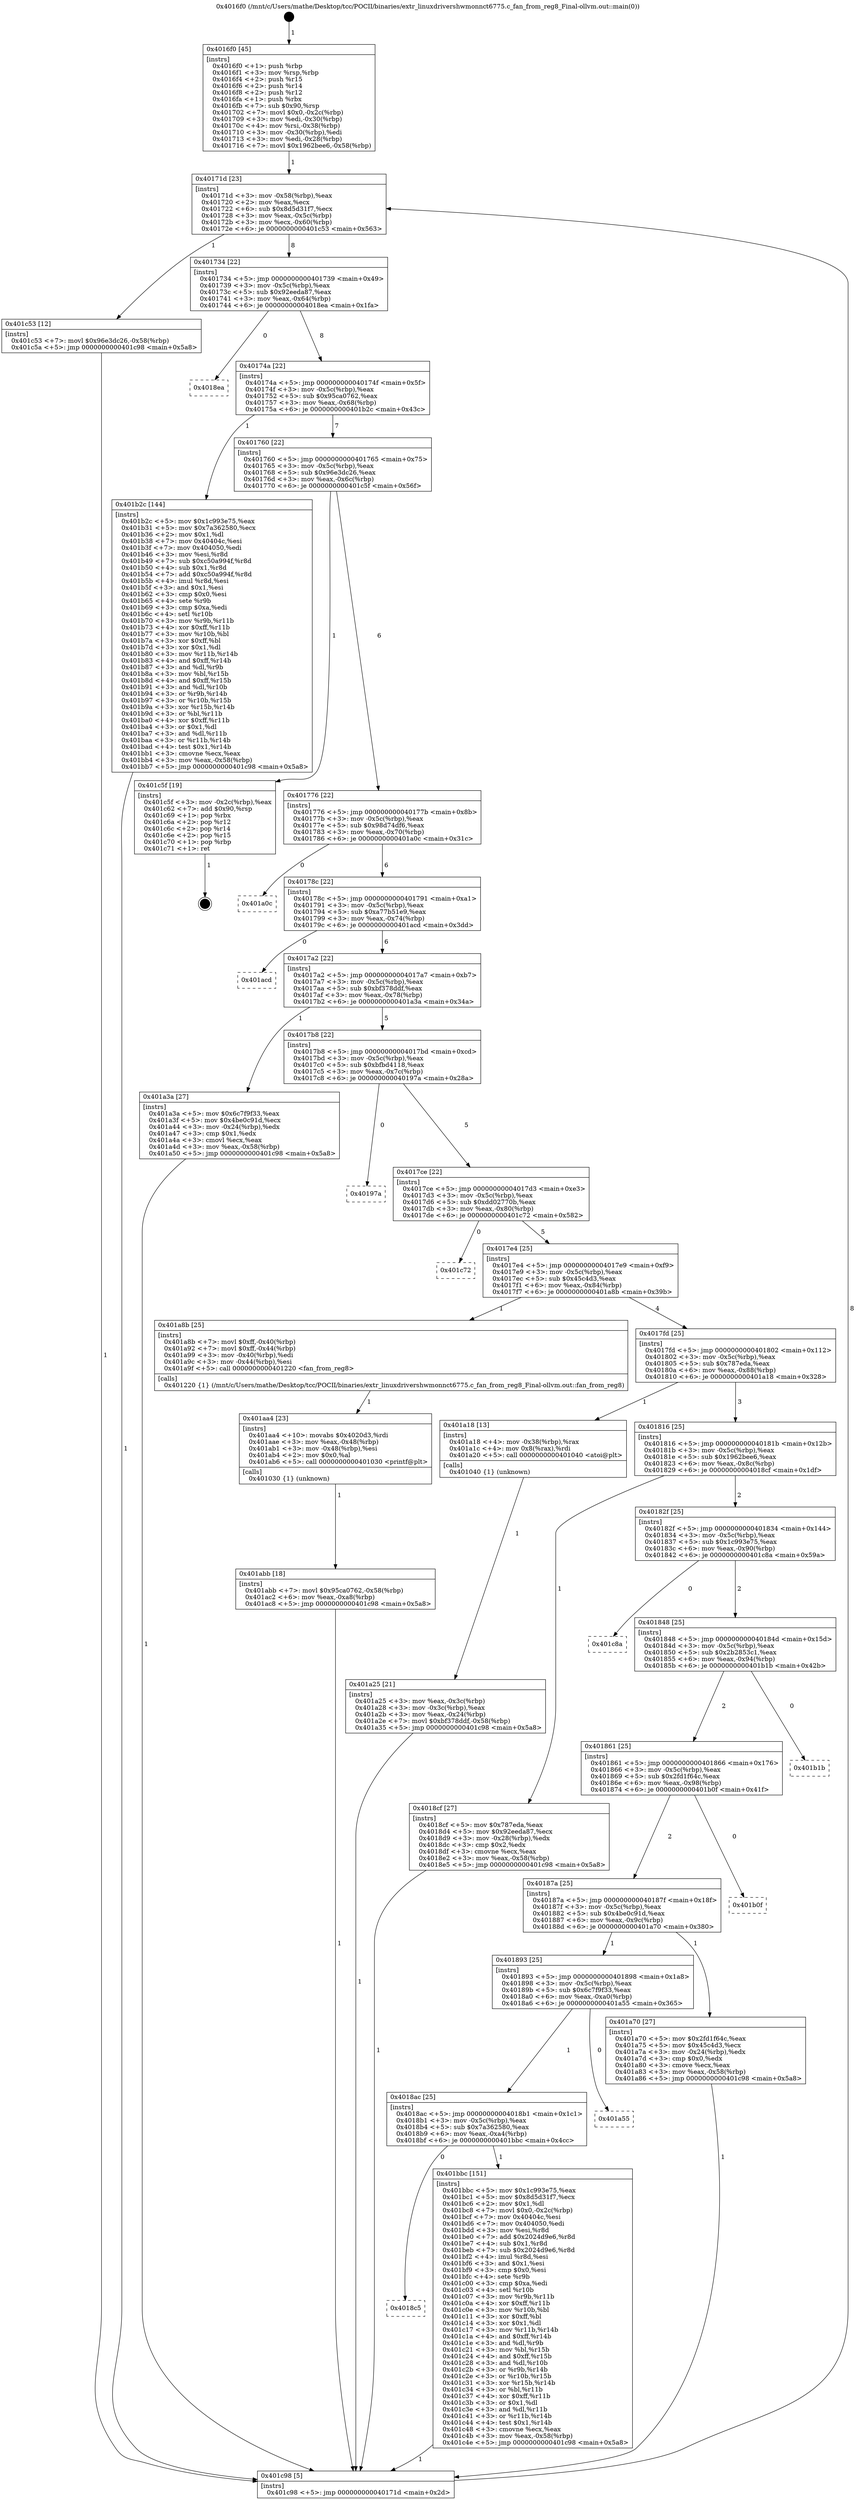 digraph "0x4016f0" {
  label = "0x4016f0 (/mnt/c/Users/mathe/Desktop/tcc/POCII/binaries/extr_linuxdrivershwmonnct6775.c_fan_from_reg8_Final-ollvm.out::main(0))"
  labelloc = "t"
  node[shape=record]

  Entry [label="",width=0.3,height=0.3,shape=circle,fillcolor=black,style=filled]
  "0x40171d" [label="{
     0x40171d [23]\l
     | [instrs]\l
     &nbsp;&nbsp;0x40171d \<+3\>: mov -0x58(%rbp),%eax\l
     &nbsp;&nbsp;0x401720 \<+2\>: mov %eax,%ecx\l
     &nbsp;&nbsp;0x401722 \<+6\>: sub $0x8d5d31f7,%ecx\l
     &nbsp;&nbsp;0x401728 \<+3\>: mov %eax,-0x5c(%rbp)\l
     &nbsp;&nbsp;0x40172b \<+3\>: mov %ecx,-0x60(%rbp)\l
     &nbsp;&nbsp;0x40172e \<+6\>: je 0000000000401c53 \<main+0x563\>\l
  }"]
  "0x401c53" [label="{
     0x401c53 [12]\l
     | [instrs]\l
     &nbsp;&nbsp;0x401c53 \<+7\>: movl $0x96e3dc26,-0x58(%rbp)\l
     &nbsp;&nbsp;0x401c5a \<+5\>: jmp 0000000000401c98 \<main+0x5a8\>\l
  }"]
  "0x401734" [label="{
     0x401734 [22]\l
     | [instrs]\l
     &nbsp;&nbsp;0x401734 \<+5\>: jmp 0000000000401739 \<main+0x49\>\l
     &nbsp;&nbsp;0x401739 \<+3\>: mov -0x5c(%rbp),%eax\l
     &nbsp;&nbsp;0x40173c \<+5\>: sub $0x92eeda87,%eax\l
     &nbsp;&nbsp;0x401741 \<+3\>: mov %eax,-0x64(%rbp)\l
     &nbsp;&nbsp;0x401744 \<+6\>: je 00000000004018ea \<main+0x1fa\>\l
  }"]
  Exit [label="",width=0.3,height=0.3,shape=circle,fillcolor=black,style=filled,peripheries=2]
  "0x4018ea" [label="{
     0x4018ea\l
  }", style=dashed]
  "0x40174a" [label="{
     0x40174a [22]\l
     | [instrs]\l
     &nbsp;&nbsp;0x40174a \<+5\>: jmp 000000000040174f \<main+0x5f\>\l
     &nbsp;&nbsp;0x40174f \<+3\>: mov -0x5c(%rbp),%eax\l
     &nbsp;&nbsp;0x401752 \<+5\>: sub $0x95ca0762,%eax\l
     &nbsp;&nbsp;0x401757 \<+3\>: mov %eax,-0x68(%rbp)\l
     &nbsp;&nbsp;0x40175a \<+6\>: je 0000000000401b2c \<main+0x43c\>\l
  }"]
  "0x4018c5" [label="{
     0x4018c5\l
  }", style=dashed]
  "0x401b2c" [label="{
     0x401b2c [144]\l
     | [instrs]\l
     &nbsp;&nbsp;0x401b2c \<+5\>: mov $0x1c993e75,%eax\l
     &nbsp;&nbsp;0x401b31 \<+5\>: mov $0x7a362580,%ecx\l
     &nbsp;&nbsp;0x401b36 \<+2\>: mov $0x1,%dl\l
     &nbsp;&nbsp;0x401b38 \<+7\>: mov 0x40404c,%esi\l
     &nbsp;&nbsp;0x401b3f \<+7\>: mov 0x404050,%edi\l
     &nbsp;&nbsp;0x401b46 \<+3\>: mov %esi,%r8d\l
     &nbsp;&nbsp;0x401b49 \<+7\>: sub $0xc50a994f,%r8d\l
     &nbsp;&nbsp;0x401b50 \<+4\>: sub $0x1,%r8d\l
     &nbsp;&nbsp;0x401b54 \<+7\>: add $0xc50a994f,%r8d\l
     &nbsp;&nbsp;0x401b5b \<+4\>: imul %r8d,%esi\l
     &nbsp;&nbsp;0x401b5f \<+3\>: and $0x1,%esi\l
     &nbsp;&nbsp;0x401b62 \<+3\>: cmp $0x0,%esi\l
     &nbsp;&nbsp;0x401b65 \<+4\>: sete %r9b\l
     &nbsp;&nbsp;0x401b69 \<+3\>: cmp $0xa,%edi\l
     &nbsp;&nbsp;0x401b6c \<+4\>: setl %r10b\l
     &nbsp;&nbsp;0x401b70 \<+3\>: mov %r9b,%r11b\l
     &nbsp;&nbsp;0x401b73 \<+4\>: xor $0xff,%r11b\l
     &nbsp;&nbsp;0x401b77 \<+3\>: mov %r10b,%bl\l
     &nbsp;&nbsp;0x401b7a \<+3\>: xor $0xff,%bl\l
     &nbsp;&nbsp;0x401b7d \<+3\>: xor $0x1,%dl\l
     &nbsp;&nbsp;0x401b80 \<+3\>: mov %r11b,%r14b\l
     &nbsp;&nbsp;0x401b83 \<+4\>: and $0xff,%r14b\l
     &nbsp;&nbsp;0x401b87 \<+3\>: and %dl,%r9b\l
     &nbsp;&nbsp;0x401b8a \<+3\>: mov %bl,%r15b\l
     &nbsp;&nbsp;0x401b8d \<+4\>: and $0xff,%r15b\l
     &nbsp;&nbsp;0x401b91 \<+3\>: and %dl,%r10b\l
     &nbsp;&nbsp;0x401b94 \<+3\>: or %r9b,%r14b\l
     &nbsp;&nbsp;0x401b97 \<+3\>: or %r10b,%r15b\l
     &nbsp;&nbsp;0x401b9a \<+3\>: xor %r15b,%r14b\l
     &nbsp;&nbsp;0x401b9d \<+3\>: or %bl,%r11b\l
     &nbsp;&nbsp;0x401ba0 \<+4\>: xor $0xff,%r11b\l
     &nbsp;&nbsp;0x401ba4 \<+3\>: or $0x1,%dl\l
     &nbsp;&nbsp;0x401ba7 \<+3\>: and %dl,%r11b\l
     &nbsp;&nbsp;0x401baa \<+3\>: or %r11b,%r14b\l
     &nbsp;&nbsp;0x401bad \<+4\>: test $0x1,%r14b\l
     &nbsp;&nbsp;0x401bb1 \<+3\>: cmovne %ecx,%eax\l
     &nbsp;&nbsp;0x401bb4 \<+3\>: mov %eax,-0x58(%rbp)\l
     &nbsp;&nbsp;0x401bb7 \<+5\>: jmp 0000000000401c98 \<main+0x5a8\>\l
  }"]
  "0x401760" [label="{
     0x401760 [22]\l
     | [instrs]\l
     &nbsp;&nbsp;0x401760 \<+5\>: jmp 0000000000401765 \<main+0x75\>\l
     &nbsp;&nbsp;0x401765 \<+3\>: mov -0x5c(%rbp),%eax\l
     &nbsp;&nbsp;0x401768 \<+5\>: sub $0x96e3dc26,%eax\l
     &nbsp;&nbsp;0x40176d \<+3\>: mov %eax,-0x6c(%rbp)\l
     &nbsp;&nbsp;0x401770 \<+6\>: je 0000000000401c5f \<main+0x56f\>\l
  }"]
  "0x401bbc" [label="{
     0x401bbc [151]\l
     | [instrs]\l
     &nbsp;&nbsp;0x401bbc \<+5\>: mov $0x1c993e75,%eax\l
     &nbsp;&nbsp;0x401bc1 \<+5\>: mov $0x8d5d31f7,%ecx\l
     &nbsp;&nbsp;0x401bc6 \<+2\>: mov $0x1,%dl\l
     &nbsp;&nbsp;0x401bc8 \<+7\>: movl $0x0,-0x2c(%rbp)\l
     &nbsp;&nbsp;0x401bcf \<+7\>: mov 0x40404c,%esi\l
     &nbsp;&nbsp;0x401bd6 \<+7\>: mov 0x404050,%edi\l
     &nbsp;&nbsp;0x401bdd \<+3\>: mov %esi,%r8d\l
     &nbsp;&nbsp;0x401be0 \<+7\>: add $0x2024d9e6,%r8d\l
     &nbsp;&nbsp;0x401be7 \<+4\>: sub $0x1,%r8d\l
     &nbsp;&nbsp;0x401beb \<+7\>: sub $0x2024d9e6,%r8d\l
     &nbsp;&nbsp;0x401bf2 \<+4\>: imul %r8d,%esi\l
     &nbsp;&nbsp;0x401bf6 \<+3\>: and $0x1,%esi\l
     &nbsp;&nbsp;0x401bf9 \<+3\>: cmp $0x0,%esi\l
     &nbsp;&nbsp;0x401bfc \<+4\>: sete %r9b\l
     &nbsp;&nbsp;0x401c00 \<+3\>: cmp $0xa,%edi\l
     &nbsp;&nbsp;0x401c03 \<+4\>: setl %r10b\l
     &nbsp;&nbsp;0x401c07 \<+3\>: mov %r9b,%r11b\l
     &nbsp;&nbsp;0x401c0a \<+4\>: xor $0xff,%r11b\l
     &nbsp;&nbsp;0x401c0e \<+3\>: mov %r10b,%bl\l
     &nbsp;&nbsp;0x401c11 \<+3\>: xor $0xff,%bl\l
     &nbsp;&nbsp;0x401c14 \<+3\>: xor $0x1,%dl\l
     &nbsp;&nbsp;0x401c17 \<+3\>: mov %r11b,%r14b\l
     &nbsp;&nbsp;0x401c1a \<+4\>: and $0xff,%r14b\l
     &nbsp;&nbsp;0x401c1e \<+3\>: and %dl,%r9b\l
     &nbsp;&nbsp;0x401c21 \<+3\>: mov %bl,%r15b\l
     &nbsp;&nbsp;0x401c24 \<+4\>: and $0xff,%r15b\l
     &nbsp;&nbsp;0x401c28 \<+3\>: and %dl,%r10b\l
     &nbsp;&nbsp;0x401c2b \<+3\>: or %r9b,%r14b\l
     &nbsp;&nbsp;0x401c2e \<+3\>: or %r10b,%r15b\l
     &nbsp;&nbsp;0x401c31 \<+3\>: xor %r15b,%r14b\l
     &nbsp;&nbsp;0x401c34 \<+3\>: or %bl,%r11b\l
     &nbsp;&nbsp;0x401c37 \<+4\>: xor $0xff,%r11b\l
     &nbsp;&nbsp;0x401c3b \<+3\>: or $0x1,%dl\l
     &nbsp;&nbsp;0x401c3e \<+3\>: and %dl,%r11b\l
     &nbsp;&nbsp;0x401c41 \<+3\>: or %r11b,%r14b\l
     &nbsp;&nbsp;0x401c44 \<+4\>: test $0x1,%r14b\l
     &nbsp;&nbsp;0x401c48 \<+3\>: cmovne %ecx,%eax\l
     &nbsp;&nbsp;0x401c4b \<+3\>: mov %eax,-0x58(%rbp)\l
     &nbsp;&nbsp;0x401c4e \<+5\>: jmp 0000000000401c98 \<main+0x5a8\>\l
  }"]
  "0x401c5f" [label="{
     0x401c5f [19]\l
     | [instrs]\l
     &nbsp;&nbsp;0x401c5f \<+3\>: mov -0x2c(%rbp),%eax\l
     &nbsp;&nbsp;0x401c62 \<+7\>: add $0x90,%rsp\l
     &nbsp;&nbsp;0x401c69 \<+1\>: pop %rbx\l
     &nbsp;&nbsp;0x401c6a \<+2\>: pop %r12\l
     &nbsp;&nbsp;0x401c6c \<+2\>: pop %r14\l
     &nbsp;&nbsp;0x401c6e \<+2\>: pop %r15\l
     &nbsp;&nbsp;0x401c70 \<+1\>: pop %rbp\l
     &nbsp;&nbsp;0x401c71 \<+1\>: ret\l
  }"]
  "0x401776" [label="{
     0x401776 [22]\l
     | [instrs]\l
     &nbsp;&nbsp;0x401776 \<+5\>: jmp 000000000040177b \<main+0x8b\>\l
     &nbsp;&nbsp;0x40177b \<+3\>: mov -0x5c(%rbp),%eax\l
     &nbsp;&nbsp;0x40177e \<+5\>: sub $0x98d74df6,%eax\l
     &nbsp;&nbsp;0x401783 \<+3\>: mov %eax,-0x70(%rbp)\l
     &nbsp;&nbsp;0x401786 \<+6\>: je 0000000000401a0c \<main+0x31c\>\l
  }"]
  "0x4018ac" [label="{
     0x4018ac [25]\l
     | [instrs]\l
     &nbsp;&nbsp;0x4018ac \<+5\>: jmp 00000000004018b1 \<main+0x1c1\>\l
     &nbsp;&nbsp;0x4018b1 \<+3\>: mov -0x5c(%rbp),%eax\l
     &nbsp;&nbsp;0x4018b4 \<+5\>: sub $0x7a362580,%eax\l
     &nbsp;&nbsp;0x4018b9 \<+6\>: mov %eax,-0xa4(%rbp)\l
     &nbsp;&nbsp;0x4018bf \<+6\>: je 0000000000401bbc \<main+0x4cc\>\l
  }"]
  "0x401a0c" [label="{
     0x401a0c\l
  }", style=dashed]
  "0x40178c" [label="{
     0x40178c [22]\l
     | [instrs]\l
     &nbsp;&nbsp;0x40178c \<+5\>: jmp 0000000000401791 \<main+0xa1\>\l
     &nbsp;&nbsp;0x401791 \<+3\>: mov -0x5c(%rbp),%eax\l
     &nbsp;&nbsp;0x401794 \<+5\>: sub $0xa77b51e9,%eax\l
     &nbsp;&nbsp;0x401799 \<+3\>: mov %eax,-0x74(%rbp)\l
     &nbsp;&nbsp;0x40179c \<+6\>: je 0000000000401acd \<main+0x3dd\>\l
  }"]
  "0x401a55" [label="{
     0x401a55\l
  }", style=dashed]
  "0x401acd" [label="{
     0x401acd\l
  }", style=dashed]
  "0x4017a2" [label="{
     0x4017a2 [22]\l
     | [instrs]\l
     &nbsp;&nbsp;0x4017a2 \<+5\>: jmp 00000000004017a7 \<main+0xb7\>\l
     &nbsp;&nbsp;0x4017a7 \<+3\>: mov -0x5c(%rbp),%eax\l
     &nbsp;&nbsp;0x4017aa \<+5\>: sub $0xbf378ddf,%eax\l
     &nbsp;&nbsp;0x4017af \<+3\>: mov %eax,-0x78(%rbp)\l
     &nbsp;&nbsp;0x4017b2 \<+6\>: je 0000000000401a3a \<main+0x34a\>\l
  }"]
  "0x401abb" [label="{
     0x401abb [18]\l
     | [instrs]\l
     &nbsp;&nbsp;0x401abb \<+7\>: movl $0x95ca0762,-0x58(%rbp)\l
     &nbsp;&nbsp;0x401ac2 \<+6\>: mov %eax,-0xa8(%rbp)\l
     &nbsp;&nbsp;0x401ac8 \<+5\>: jmp 0000000000401c98 \<main+0x5a8\>\l
  }"]
  "0x401a3a" [label="{
     0x401a3a [27]\l
     | [instrs]\l
     &nbsp;&nbsp;0x401a3a \<+5\>: mov $0x6c7f9f33,%eax\l
     &nbsp;&nbsp;0x401a3f \<+5\>: mov $0x4be0c91d,%ecx\l
     &nbsp;&nbsp;0x401a44 \<+3\>: mov -0x24(%rbp),%edx\l
     &nbsp;&nbsp;0x401a47 \<+3\>: cmp $0x1,%edx\l
     &nbsp;&nbsp;0x401a4a \<+3\>: cmovl %ecx,%eax\l
     &nbsp;&nbsp;0x401a4d \<+3\>: mov %eax,-0x58(%rbp)\l
     &nbsp;&nbsp;0x401a50 \<+5\>: jmp 0000000000401c98 \<main+0x5a8\>\l
  }"]
  "0x4017b8" [label="{
     0x4017b8 [22]\l
     | [instrs]\l
     &nbsp;&nbsp;0x4017b8 \<+5\>: jmp 00000000004017bd \<main+0xcd\>\l
     &nbsp;&nbsp;0x4017bd \<+3\>: mov -0x5c(%rbp),%eax\l
     &nbsp;&nbsp;0x4017c0 \<+5\>: sub $0xbfbd4118,%eax\l
     &nbsp;&nbsp;0x4017c5 \<+3\>: mov %eax,-0x7c(%rbp)\l
     &nbsp;&nbsp;0x4017c8 \<+6\>: je 000000000040197a \<main+0x28a\>\l
  }"]
  "0x401aa4" [label="{
     0x401aa4 [23]\l
     | [instrs]\l
     &nbsp;&nbsp;0x401aa4 \<+10\>: movabs $0x4020d3,%rdi\l
     &nbsp;&nbsp;0x401aae \<+3\>: mov %eax,-0x48(%rbp)\l
     &nbsp;&nbsp;0x401ab1 \<+3\>: mov -0x48(%rbp),%esi\l
     &nbsp;&nbsp;0x401ab4 \<+2\>: mov $0x0,%al\l
     &nbsp;&nbsp;0x401ab6 \<+5\>: call 0000000000401030 \<printf@plt\>\l
     | [calls]\l
     &nbsp;&nbsp;0x401030 \{1\} (unknown)\l
  }"]
  "0x40197a" [label="{
     0x40197a\l
  }", style=dashed]
  "0x4017ce" [label="{
     0x4017ce [22]\l
     | [instrs]\l
     &nbsp;&nbsp;0x4017ce \<+5\>: jmp 00000000004017d3 \<main+0xe3\>\l
     &nbsp;&nbsp;0x4017d3 \<+3\>: mov -0x5c(%rbp),%eax\l
     &nbsp;&nbsp;0x4017d6 \<+5\>: sub $0xdd02770b,%eax\l
     &nbsp;&nbsp;0x4017db \<+3\>: mov %eax,-0x80(%rbp)\l
     &nbsp;&nbsp;0x4017de \<+6\>: je 0000000000401c72 \<main+0x582\>\l
  }"]
  "0x401893" [label="{
     0x401893 [25]\l
     | [instrs]\l
     &nbsp;&nbsp;0x401893 \<+5\>: jmp 0000000000401898 \<main+0x1a8\>\l
     &nbsp;&nbsp;0x401898 \<+3\>: mov -0x5c(%rbp),%eax\l
     &nbsp;&nbsp;0x40189b \<+5\>: sub $0x6c7f9f33,%eax\l
     &nbsp;&nbsp;0x4018a0 \<+6\>: mov %eax,-0xa0(%rbp)\l
     &nbsp;&nbsp;0x4018a6 \<+6\>: je 0000000000401a55 \<main+0x365\>\l
  }"]
  "0x401c72" [label="{
     0x401c72\l
  }", style=dashed]
  "0x4017e4" [label="{
     0x4017e4 [25]\l
     | [instrs]\l
     &nbsp;&nbsp;0x4017e4 \<+5\>: jmp 00000000004017e9 \<main+0xf9\>\l
     &nbsp;&nbsp;0x4017e9 \<+3\>: mov -0x5c(%rbp),%eax\l
     &nbsp;&nbsp;0x4017ec \<+5\>: sub $0x45c4d3,%eax\l
     &nbsp;&nbsp;0x4017f1 \<+6\>: mov %eax,-0x84(%rbp)\l
     &nbsp;&nbsp;0x4017f7 \<+6\>: je 0000000000401a8b \<main+0x39b\>\l
  }"]
  "0x401a70" [label="{
     0x401a70 [27]\l
     | [instrs]\l
     &nbsp;&nbsp;0x401a70 \<+5\>: mov $0x2fd1f64c,%eax\l
     &nbsp;&nbsp;0x401a75 \<+5\>: mov $0x45c4d3,%ecx\l
     &nbsp;&nbsp;0x401a7a \<+3\>: mov -0x24(%rbp),%edx\l
     &nbsp;&nbsp;0x401a7d \<+3\>: cmp $0x0,%edx\l
     &nbsp;&nbsp;0x401a80 \<+3\>: cmove %ecx,%eax\l
     &nbsp;&nbsp;0x401a83 \<+3\>: mov %eax,-0x58(%rbp)\l
     &nbsp;&nbsp;0x401a86 \<+5\>: jmp 0000000000401c98 \<main+0x5a8\>\l
  }"]
  "0x401a8b" [label="{
     0x401a8b [25]\l
     | [instrs]\l
     &nbsp;&nbsp;0x401a8b \<+7\>: movl $0xff,-0x40(%rbp)\l
     &nbsp;&nbsp;0x401a92 \<+7\>: movl $0xff,-0x44(%rbp)\l
     &nbsp;&nbsp;0x401a99 \<+3\>: mov -0x40(%rbp),%edi\l
     &nbsp;&nbsp;0x401a9c \<+3\>: mov -0x44(%rbp),%esi\l
     &nbsp;&nbsp;0x401a9f \<+5\>: call 0000000000401220 \<fan_from_reg8\>\l
     | [calls]\l
     &nbsp;&nbsp;0x401220 \{1\} (/mnt/c/Users/mathe/Desktop/tcc/POCII/binaries/extr_linuxdrivershwmonnct6775.c_fan_from_reg8_Final-ollvm.out::fan_from_reg8)\l
  }"]
  "0x4017fd" [label="{
     0x4017fd [25]\l
     | [instrs]\l
     &nbsp;&nbsp;0x4017fd \<+5\>: jmp 0000000000401802 \<main+0x112\>\l
     &nbsp;&nbsp;0x401802 \<+3\>: mov -0x5c(%rbp),%eax\l
     &nbsp;&nbsp;0x401805 \<+5\>: sub $0x787eda,%eax\l
     &nbsp;&nbsp;0x40180a \<+6\>: mov %eax,-0x88(%rbp)\l
     &nbsp;&nbsp;0x401810 \<+6\>: je 0000000000401a18 \<main+0x328\>\l
  }"]
  "0x40187a" [label="{
     0x40187a [25]\l
     | [instrs]\l
     &nbsp;&nbsp;0x40187a \<+5\>: jmp 000000000040187f \<main+0x18f\>\l
     &nbsp;&nbsp;0x40187f \<+3\>: mov -0x5c(%rbp),%eax\l
     &nbsp;&nbsp;0x401882 \<+5\>: sub $0x4be0c91d,%eax\l
     &nbsp;&nbsp;0x401887 \<+6\>: mov %eax,-0x9c(%rbp)\l
     &nbsp;&nbsp;0x40188d \<+6\>: je 0000000000401a70 \<main+0x380\>\l
  }"]
  "0x401a18" [label="{
     0x401a18 [13]\l
     | [instrs]\l
     &nbsp;&nbsp;0x401a18 \<+4\>: mov -0x38(%rbp),%rax\l
     &nbsp;&nbsp;0x401a1c \<+4\>: mov 0x8(%rax),%rdi\l
     &nbsp;&nbsp;0x401a20 \<+5\>: call 0000000000401040 \<atoi@plt\>\l
     | [calls]\l
     &nbsp;&nbsp;0x401040 \{1\} (unknown)\l
  }"]
  "0x401816" [label="{
     0x401816 [25]\l
     | [instrs]\l
     &nbsp;&nbsp;0x401816 \<+5\>: jmp 000000000040181b \<main+0x12b\>\l
     &nbsp;&nbsp;0x40181b \<+3\>: mov -0x5c(%rbp),%eax\l
     &nbsp;&nbsp;0x40181e \<+5\>: sub $0x1962bee6,%eax\l
     &nbsp;&nbsp;0x401823 \<+6\>: mov %eax,-0x8c(%rbp)\l
     &nbsp;&nbsp;0x401829 \<+6\>: je 00000000004018cf \<main+0x1df\>\l
  }"]
  "0x401b0f" [label="{
     0x401b0f\l
  }", style=dashed]
  "0x4018cf" [label="{
     0x4018cf [27]\l
     | [instrs]\l
     &nbsp;&nbsp;0x4018cf \<+5\>: mov $0x787eda,%eax\l
     &nbsp;&nbsp;0x4018d4 \<+5\>: mov $0x92eeda87,%ecx\l
     &nbsp;&nbsp;0x4018d9 \<+3\>: mov -0x28(%rbp),%edx\l
     &nbsp;&nbsp;0x4018dc \<+3\>: cmp $0x2,%edx\l
     &nbsp;&nbsp;0x4018df \<+3\>: cmovne %ecx,%eax\l
     &nbsp;&nbsp;0x4018e2 \<+3\>: mov %eax,-0x58(%rbp)\l
     &nbsp;&nbsp;0x4018e5 \<+5\>: jmp 0000000000401c98 \<main+0x5a8\>\l
  }"]
  "0x40182f" [label="{
     0x40182f [25]\l
     | [instrs]\l
     &nbsp;&nbsp;0x40182f \<+5\>: jmp 0000000000401834 \<main+0x144\>\l
     &nbsp;&nbsp;0x401834 \<+3\>: mov -0x5c(%rbp),%eax\l
     &nbsp;&nbsp;0x401837 \<+5\>: sub $0x1c993e75,%eax\l
     &nbsp;&nbsp;0x40183c \<+6\>: mov %eax,-0x90(%rbp)\l
     &nbsp;&nbsp;0x401842 \<+6\>: je 0000000000401c8a \<main+0x59a\>\l
  }"]
  "0x401c98" [label="{
     0x401c98 [5]\l
     | [instrs]\l
     &nbsp;&nbsp;0x401c98 \<+5\>: jmp 000000000040171d \<main+0x2d\>\l
  }"]
  "0x4016f0" [label="{
     0x4016f0 [45]\l
     | [instrs]\l
     &nbsp;&nbsp;0x4016f0 \<+1\>: push %rbp\l
     &nbsp;&nbsp;0x4016f1 \<+3\>: mov %rsp,%rbp\l
     &nbsp;&nbsp;0x4016f4 \<+2\>: push %r15\l
     &nbsp;&nbsp;0x4016f6 \<+2\>: push %r14\l
     &nbsp;&nbsp;0x4016f8 \<+2\>: push %r12\l
     &nbsp;&nbsp;0x4016fa \<+1\>: push %rbx\l
     &nbsp;&nbsp;0x4016fb \<+7\>: sub $0x90,%rsp\l
     &nbsp;&nbsp;0x401702 \<+7\>: movl $0x0,-0x2c(%rbp)\l
     &nbsp;&nbsp;0x401709 \<+3\>: mov %edi,-0x30(%rbp)\l
     &nbsp;&nbsp;0x40170c \<+4\>: mov %rsi,-0x38(%rbp)\l
     &nbsp;&nbsp;0x401710 \<+3\>: mov -0x30(%rbp),%edi\l
     &nbsp;&nbsp;0x401713 \<+3\>: mov %edi,-0x28(%rbp)\l
     &nbsp;&nbsp;0x401716 \<+7\>: movl $0x1962bee6,-0x58(%rbp)\l
  }"]
  "0x401a25" [label="{
     0x401a25 [21]\l
     | [instrs]\l
     &nbsp;&nbsp;0x401a25 \<+3\>: mov %eax,-0x3c(%rbp)\l
     &nbsp;&nbsp;0x401a28 \<+3\>: mov -0x3c(%rbp),%eax\l
     &nbsp;&nbsp;0x401a2b \<+3\>: mov %eax,-0x24(%rbp)\l
     &nbsp;&nbsp;0x401a2e \<+7\>: movl $0xbf378ddf,-0x58(%rbp)\l
     &nbsp;&nbsp;0x401a35 \<+5\>: jmp 0000000000401c98 \<main+0x5a8\>\l
  }"]
  "0x401861" [label="{
     0x401861 [25]\l
     | [instrs]\l
     &nbsp;&nbsp;0x401861 \<+5\>: jmp 0000000000401866 \<main+0x176\>\l
     &nbsp;&nbsp;0x401866 \<+3\>: mov -0x5c(%rbp),%eax\l
     &nbsp;&nbsp;0x401869 \<+5\>: sub $0x2fd1f64c,%eax\l
     &nbsp;&nbsp;0x40186e \<+6\>: mov %eax,-0x98(%rbp)\l
     &nbsp;&nbsp;0x401874 \<+6\>: je 0000000000401b0f \<main+0x41f\>\l
  }"]
  "0x401c8a" [label="{
     0x401c8a\l
  }", style=dashed]
  "0x401848" [label="{
     0x401848 [25]\l
     | [instrs]\l
     &nbsp;&nbsp;0x401848 \<+5\>: jmp 000000000040184d \<main+0x15d\>\l
     &nbsp;&nbsp;0x40184d \<+3\>: mov -0x5c(%rbp),%eax\l
     &nbsp;&nbsp;0x401850 \<+5\>: sub $0x2b2853c1,%eax\l
     &nbsp;&nbsp;0x401855 \<+6\>: mov %eax,-0x94(%rbp)\l
     &nbsp;&nbsp;0x40185b \<+6\>: je 0000000000401b1b \<main+0x42b\>\l
  }"]
  "0x401b1b" [label="{
     0x401b1b\l
  }", style=dashed]
  Entry -> "0x4016f0" [label=" 1"]
  "0x40171d" -> "0x401c53" [label=" 1"]
  "0x40171d" -> "0x401734" [label=" 8"]
  "0x401c5f" -> Exit [label=" 1"]
  "0x401734" -> "0x4018ea" [label=" 0"]
  "0x401734" -> "0x40174a" [label=" 8"]
  "0x401c53" -> "0x401c98" [label=" 1"]
  "0x40174a" -> "0x401b2c" [label=" 1"]
  "0x40174a" -> "0x401760" [label=" 7"]
  "0x401bbc" -> "0x401c98" [label=" 1"]
  "0x401760" -> "0x401c5f" [label=" 1"]
  "0x401760" -> "0x401776" [label=" 6"]
  "0x4018ac" -> "0x4018c5" [label=" 0"]
  "0x401776" -> "0x401a0c" [label=" 0"]
  "0x401776" -> "0x40178c" [label=" 6"]
  "0x4018ac" -> "0x401bbc" [label=" 1"]
  "0x40178c" -> "0x401acd" [label=" 0"]
  "0x40178c" -> "0x4017a2" [label=" 6"]
  "0x401893" -> "0x4018ac" [label=" 1"]
  "0x4017a2" -> "0x401a3a" [label=" 1"]
  "0x4017a2" -> "0x4017b8" [label=" 5"]
  "0x401893" -> "0x401a55" [label=" 0"]
  "0x4017b8" -> "0x40197a" [label=" 0"]
  "0x4017b8" -> "0x4017ce" [label=" 5"]
  "0x401b2c" -> "0x401c98" [label=" 1"]
  "0x4017ce" -> "0x401c72" [label=" 0"]
  "0x4017ce" -> "0x4017e4" [label=" 5"]
  "0x401abb" -> "0x401c98" [label=" 1"]
  "0x4017e4" -> "0x401a8b" [label=" 1"]
  "0x4017e4" -> "0x4017fd" [label=" 4"]
  "0x401aa4" -> "0x401abb" [label=" 1"]
  "0x4017fd" -> "0x401a18" [label=" 1"]
  "0x4017fd" -> "0x401816" [label=" 3"]
  "0x401a70" -> "0x401c98" [label=" 1"]
  "0x401816" -> "0x4018cf" [label=" 1"]
  "0x401816" -> "0x40182f" [label=" 2"]
  "0x4018cf" -> "0x401c98" [label=" 1"]
  "0x4016f0" -> "0x40171d" [label=" 1"]
  "0x401c98" -> "0x40171d" [label=" 8"]
  "0x401a18" -> "0x401a25" [label=" 1"]
  "0x401a25" -> "0x401c98" [label=" 1"]
  "0x401a3a" -> "0x401c98" [label=" 1"]
  "0x40187a" -> "0x401893" [label=" 1"]
  "0x40182f" -> "0x401c8a" [label=" 0"]
  "0x40182f" -> "0x401848" [label=" 2"]
  "0x401a8b" -> "0x401aa4" [label=" 1"]
  "0x401848" -> "0x401b1b" [label=" 0"]
  "0x401848" -> "0x401861" [label=" 2"]
  "0x40187a" -> "0x401a70" [label=" 1"]
  "0x401861" -> "0x401b0f" [label=" 0"]
  "0x401861" -> "0x40187a" [label=" 2"]
}
